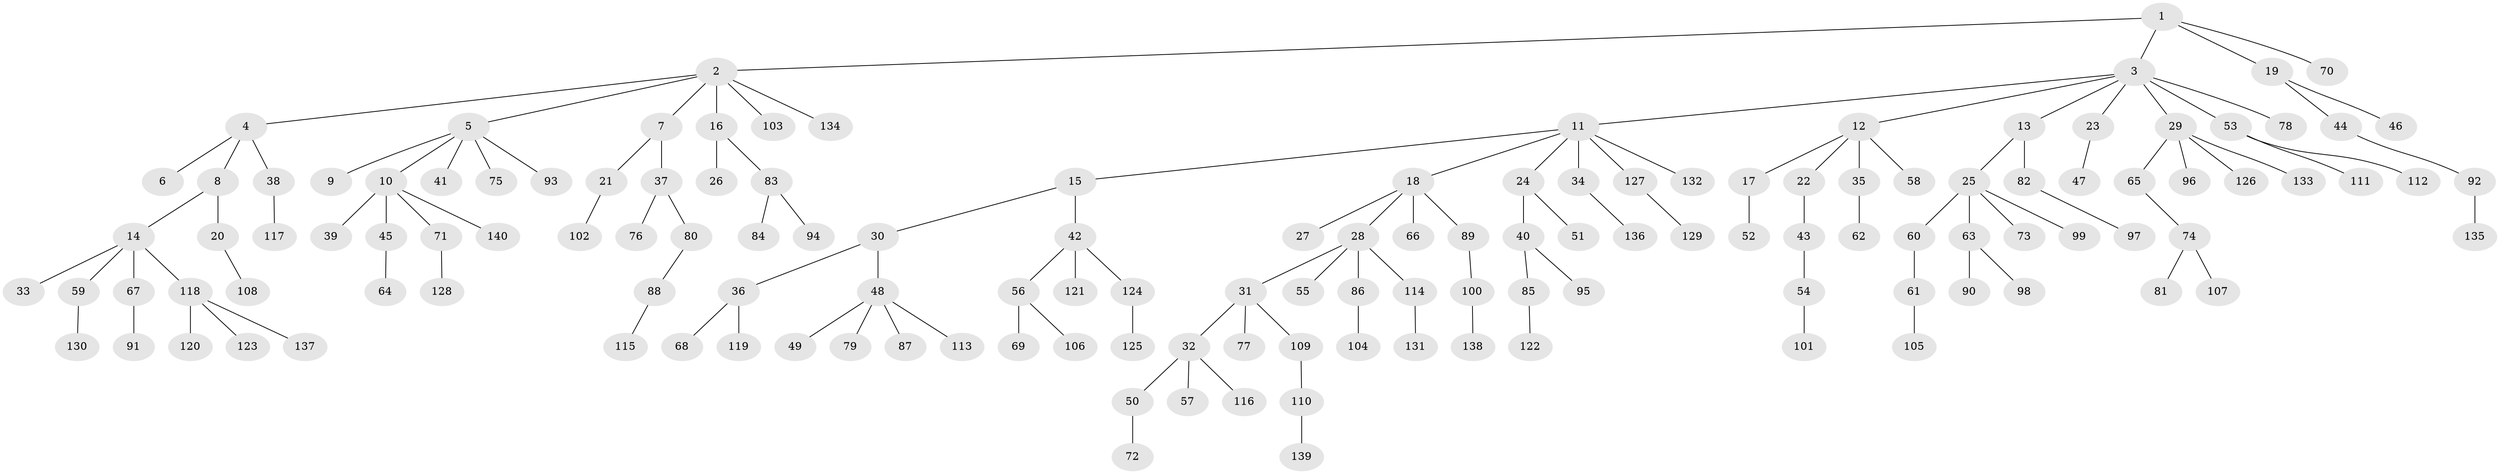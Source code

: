 // coarse degree distribution, {9: 0.009900990099009901, 11: 0.009900990099009901, 4: 0.039603960396039604, 5: 0.04950495049504951, 1: 0.6237623762376238, 3: 0.07920792079207921, 6: 0.019801980198019802, 8: 0.009900990099009901, 2: 0.15841584158415842}
// Generated by graph-tools (version 1.1) at 2025/24/03/03/25 07:24:06]
// undirected, 140 vertices, 139 edges
graph export_dot {
graph [start="1"]
  node [color=gray90,style=filled];
  1;
  2;
  3;
  4;
  5;
  6;
  7;
  8;
  9;
  10;
  11;
  12;
  13;
  14;
  15;
  16;
  17;
  18;
  19;
  20;
  21;
  22;
  23;
  24;
  25;
  26;
  27;
  28;
  29;
  30;
  31;
  32;
  33;
  34;
  35;
  36;
  37;
  38;
  39;
  40;
  41;
  42;
  43;
  44;
  45;
  46;
  47;
  48;
  49;
  50;
  51;
  52;
  53;
  54;
  55;
  56;
  57;
  58;
  59;
  60;
  61;
  62;
  63;
  64;
  65;
  66;
  67;
  68;
  69;
  70;
  71;
  72;
  73;
  74;
  75;
  76;
  77;
  78;
  79;
  80;
  81;
  82;
  83;
  84;
  85;
  86;
  87;
  88;
  89;
  90;
  91;
  92;
  93;
  94;
  95;
  96;
  97;
  98;
  99;
  100;
  101;
  102;
  103;
  104;
  105;
  106;
  107;
  108;
  109;
  110;
  111;
  112;
  113;
  114;
  115;
  116;
  117;
  118;
  119;
  120;
  121;
  122;
  123;
  124;
  125;
  126;
  127;
  128;
  129;
  130;
  131;
  132;
  133;
  134;
  135;
  136;
  137;
  138;
  139;
  140;
  1 -- 2;
  1 -- 3;
  1 -- 19;
  1 -- 70;
  2 -- 4;
  2 -- 5;
  2 -- 7;
  2 -- 16;
  2 -- 103;
  2 -- 134;
  3 -- 11;
  3 -- 12;
  3 -- 13;
  3 -- 23;
  3 -- 29;
  3 -- 53;
  3 -- 78;
  4 -- 6;
  4 -- 8;
  4 -- 38;
  5 -- 9;
  5 -- 10;
  5 -- 41;
  5 -- 75;
  5 -- 93;
  7 -- 21;
  7 -- 37;
  8 -- 14;
  8 -- 20;
  10 -- 39;
  10 -- 45;
  10 -- 71;
  10 -- 140;
  11 -- 15;
  11 -- 18;
  11 -- 24;
  11 -- 34;
  11 -- 127;
  11 -- 132;
  12 -- 17;
  12 -- 22;
  12 -- 35;
  12 -- 58;
  13 -- 25;
  13 -- 82;
  14 -- 33;
  14 -- 59;
  14 -- 67;
  14 -- 118;
  15 -- 30;
  15 -- 42;
  16 -- 26;
  16 -- 83;
  17 -- 52;
  18 -- 27;
  18 -- 28;
  18 -- 66;
  18 -- 89;
  19 -- 44;
  19 -- 46;
  20 -- 108;
  21 -- 102;
  22 -- 43;
  23 -- 47;
  24 -- 40;
  24 -- 51;
  25 -- 60;
  25 -- 63;
  25 -- 73;
  25 -- 99;
  28 -- 31;
  28 -- 55;
  28 -- 86;
  28 -- 114;
  29 -- 65;
  29 -- 96;
  29 -- 126;
  29 -- 133;
  30 -- 36;
  30 -- 48;
  31 -- 32;
  31 -- 77;
  31 -- 109;
  32 -- 50;
  32 -- 57;
  32 -- 116;
  34 -- 136;
  35 -- 62;
  36 -- 68;
  36 -- 119;
  37 -- 76;
  37 -- 80;
  38 -- 117;
  40 -- 85;
  40 -- 95;
  42 -- 56;
  42 -- 121;
  42 -- 124;
  43 -- 54;
  44 -- 92;
  45 -- 64;
  48 -- 49;
  48 -- 79;
  48 -- 87;
  48 -- 113;
  50 -- 72;
  53 -- 111;
  53 -- 112;
  54 -- 101;
  56 -- 69;
  56 -- 106;
  59 -- 130;
  60 -- 61;
  61 -- 105;
  63 -- 90;
  63 -- 98;
  65 -- 74;
  67 -- 91;
  71 -- 128;
  74 -- 81;
  74 -- 107;
  80 -- 88;
  82 -- 97;
  83 -- 84;
  83 -- 94;
  85 -- 122;
  86 -- 104;
  88 -- 115;
  89 -- 100;
  92 -- 135;
  100 -- 138;
  109 -- 110;
  110 -- 139;
  114 -- 131;
  118 -- 120;
  118 -- 123;
  118 -- 137;
  124 -- 125;
  127 -- 129;
}

